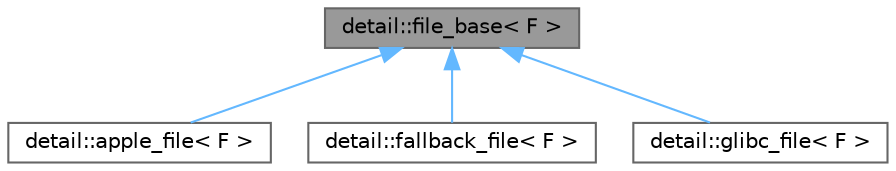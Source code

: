 digraph "detail::file_base&lt; F &gt;"
{
 // LATEX_PDF_SIZE
  bgcolor="transparent";
  edge [fontname=Helvetica,fontsize=10,labelfontname=Helvetica,labelfontsize=10];
  node [fontname=Helvetica,fontsize=10,shape=box,height=0.2,width=0.4];
  Node1 [id="Node000001",label="detail::file_base\< F \>",height=0.2,width=0.4,color="gray40", fillcolor="grey60", style="filled", fontcolor="black",tooltip=" "];
  Node1 -> Node2 [id="edge4_Node000001_Node000002",dir="back",color="steelblue1",style="solid",tooltip=" "];
  Node2 [id="Node000002",label="detail::apple_file\< F \>",height=0.2,width=0.4,color="gray40", fillcolor="white", style="filled",URL="$classdetail_1_1apple__file.html",tooltip=" "];
  Node1 -> Node3 [id="edge5_Node000001_Node000003",dir="back",color="steelblue1",style="solid",tooltip=" "];
  Node3 [id="Node000003",label="detail::fallback_file\< F \>",height=0.2,width=0.4,color="gray40", fillcolor="white", style="filled",URL="$classdetail_1_1fallback__file.html",tooltip=" "];
  Node1 -> Node4 [id="edge6_Node000001_Node000004",dir="back",color="steelblue1",style="solid",tooltip=" "];
  Node4 [id="Node000004",label="detail::glibc_file\< F \>",height=0.2,width=0.4,color="gray40", fillcolor="white", style="filled",URL="$classdetail_1_1glibc__file.html",tooltip=" "];
}
